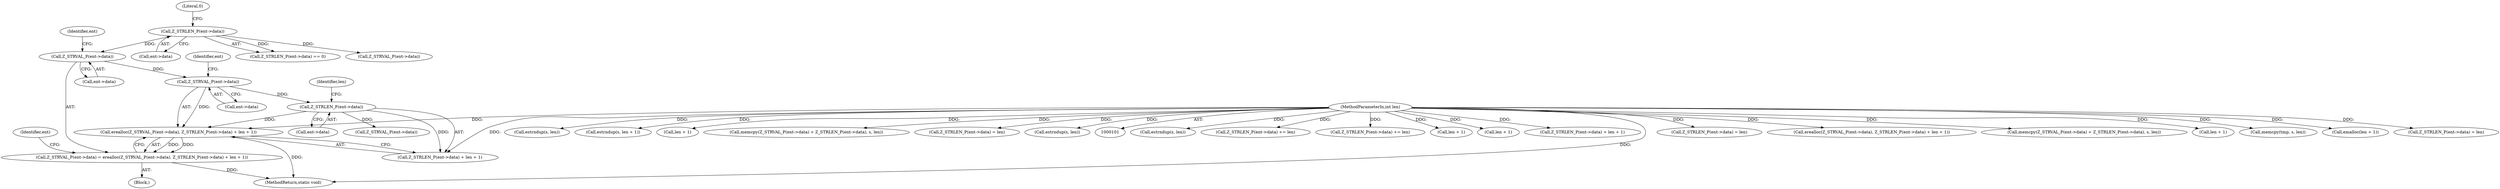digraph "0_php-src_a44c89e8af7c2410f4bfc5e097be2a5d0639a60c?w=1@API" {
"1000244" [label="(Call,erealloc(Z_STRVAL_P(ent->data), Z_STRLEN_P(ent->data) + len + 1))"];
"1000245" [label="(Call,Z_STRVAL_P(ent->data))"];
"1000240" [label="(Call,Z_STRVAL_P(ent->data))"];
"1000216" [label="(Call,Z_STRLEN_P(ent->data))"];
"1000250" [label="(Call,Z_STRLEN_P(ent->data))"];
"1000104" [label="(MethodParameterIn,int len)"];
"1000239" [label="(Call,Z_STRVAL_P(ent->data) = erealloc(Z_STRVAL_P(ent->data), Z_STRLEN_P(ent->data) + len + 1))"];
"1000154" [label="(Call,estrndup(s, len))"];
"1000220" [label="(Literal,0)"];
"1000269" [label="(Call,Z_STRLEN_P(ent->data) += len)"];
"1000246" [label="(Call,ent->data)"];
"1000195" [label="(Call,Z_STRLEN_P(ent->data) += len)"];
"1000254" [label="(Call,len + 1)"];
"1000217" [label="(Call,ent->data)"];
"1000234" [label="(Call,len + 1)"];
"1000245" [label="(Call,Z_STRVAL_P(ent->data))"];
"1000429" [label="(MethodReturn,static void)"];
"1000175" [label="(Call,Z_STRLEN_P(ent->data) + len + 1)"];
"1000261" [label="(Identifier,ent)"];
"1000249" [label="(Call,Z_STRLEN_P(ent->data) + len + 1)"];
"1000216" [label="(Call,Z_STRLEN_P(ent->data))"];
"1000294" [label="(Call,Z_STRLEN_P(ent->data) = len)"];
"1000170" [label="(Call,erealloc(Z_STRVAL_P(ent->data), Z_STRLEN_P(ent->data) + len + 1))"];
"1000241" [label="(Call,ent->data)"];
"1000239" [label="(Call,Z_STRVAL_P(ent->data) = erealloc(Z_STRVAL_P(ent->data), Z_STRLEN_P(ent->data) + len + 1))"];
"1000259" [label="(Call,Z_STRVAL_P(ent->data))"];
"1000257" [label="(Call,memcpy(Z_STRVAL_P(ent->data) + Z_STRLEN_P(ent->data), s, len))"];
"1000252" [label="(Identifier,ent)"];
"1000180" [label="(Call,len + 1)"];
"1000240" [label="(Call,Z_STRVAL_P(ent->data))"];
"1000378" [label="(Call,memcpy(tmp, s, len))"];
"1000244" [label="(Call,erealloc(Z_STRVAL_P(ent->data), Z_STRLEN_P(ent->data) + len + 1))"];
"1000374" [label="(Call,emalloc(len + 1))"];
"1000410" [label="(Call,Z_STRLEN_P(ent->data) = len)"];
"1000104" [label="(MethodParameterIn,int len)"];
"1000305" [label="(Call,estrndup(s, len))"];
"1000250" [label="(Call,Z_STRLEN_P(ent->data))"];
"1000232" [label="(Call,estrndup(s, len + 1))"];
"1000238" [label="(Block,)"];
"1000215" [label="(Call,Z_STRLEN_P(ent->data) == 0)"];
"1000255" [label="(Identifier,len)"];
"1000247" [label="(Identifier,ent)"];
"1000375" [label="(Call,len + 1)"];
"1000223" [label="(Call,Z_STRVAL_P(ent->data))"];
"1000183" [label="(Call,memcpy(Z_STRVAL_P(ent->data) + Z_STRLEN_P(ent->data), s, len))"];
"1000157" [label="(Call,Z_STRLEN_P(ent->data) = len)"];
"1000251" [label="(Call,ent->data)"];
"1000421" [label="(Call,estrndup(s, len))"];
"1000244" -> "1000239"  [label="AST: "];
"1000244" -> "1000249"  [label="CFG: "];
"1000245" -> "1000244"  [label="AST: "];
"1000249" -> "1000244"  [label="AST: "];
"1000239" -> "1000244"  [label="CFG: "];
"1000244" -> "1000429"  [label="DDG: "];
"1000244" -> "1000239"  [label="DDG: "];
"1000244" -> "1000239"  [label="DDG: "];
"1000245" -> "1000244"  [label="DDG: "];
"1000250" -> "1000244"  [label="DDG: "];
"1000104" -> "1000244"  [label="DDG: "];
"1000245" -> "1000246"  [label="CFG: "];
"1000246" -> "1000245"  [label="AST: "];
"1000252" -> "1000245"  [label="CFG: "];
"1000240" -> "1000245"  [label="DDG: "];
"1000245" -> "1000250"  [label="DDG: "];
"1000240" -> "1000239"  [label="AST: "];
"1000240" -> "1000241"  [label="CFG: "];
"1000241" -> "1000240"  [label="AST: "];
"1000247" -> "1000240"  [label="CFG: "];
"1000216" -> "1000240"  [label="DDG: "];
"1000216" -> "1000215"  [label="AST: "];
"1000216" -> "1000217"  [label="CFG: "];
"1000217" -> "1000216"  [label="AST: "];
"1000220" -> "1000216"  [label="CFG: "];
"1000216" -> "1000215"  [label="DDG: "];
"1000216" -> "1000223"  [label="DDG: "];
"1000250" -> "1000249"  [label="AST: "];
"1000250" -> "1000251"  [label="CFG: "];
"1000251" -> "1000250"  [label="AST: "];
"1000255" -> "1000250"  [label="CFG: "];
"1000250" -> "1000249"  [label="DDG: "];
"1000250" -> "1000259"  [label="DDG: "];
"1000104" -> "1000101"  [label="AST: "];
"1000104" -> "1000429"  [label="DDG: "];
"1000104" -> "1000154"  [label="DDG: "];
"1000104" -> "1000157"  [label="DDG: "];
"1000104" -> "1000170"  [label="DDG: "];
"1000104" -> "1000175"  [label="DDG: "];
"1000104" -> "1000180"  [label="DDG: "];
"1000104" -> "1000183"  [label="DDG: "];
"1000104" -> "1000195"  [label="DDG: "];
"1000104" -> "1000232"  [label="DDG: "];
"1000104" -> "1000234"  [label="DDG: "];
"1000104" -> "1000249"  [label="DDG: "];
"1000104" -> "1000254"  [label="DDG: "];
"1000104" -> "1000257"  [label="DDG: "];
"1000104" -> "1000269"  [label="DDG: "];
"1000104" -> "1000294"  [label="DDG: "];
"1000104" -> "1000305"  [label="DDG: "];
"1000104" -> "1000374"  [label="DDG: "];
"1000104" -> "1000375"  [label="DDG: "];
"1000104" -> "1000378"  [label="DDG: "];
"1000104" -> "1000410"  [label="DDG: "];
"1000104" -> "1000421"  [label="DDG: "];
"1000239" -> "1000238"  [label="AST: "];
"1000261" -> "1000239"  [label="CFG: "];
"1000239" -> "1000429"  [label="DDG: "];
}
